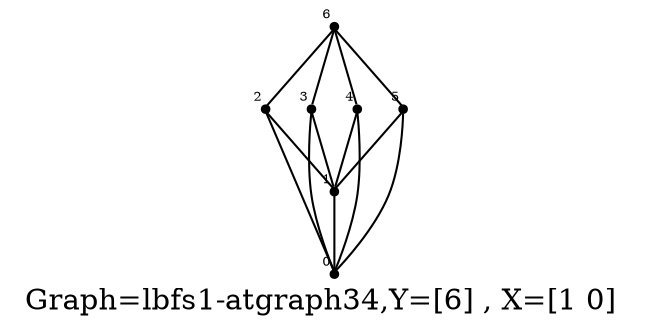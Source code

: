 /* Created by igraph 0.8.0-pre+0200568 */
graph {
  graph [
    label="Graph=lbfs1-atgraph34,Y=[6] , X=[1 0]  "
    labelloc=bottom
  ];
  0 [
    pos="-0.100000,2.000000!"
    shape=point
    fontsize=6
    xlabel=0
  ];
  1 [
    pos="0.000000,1.000000!"
    shape=point
    fontsize=6
    xlabel=1
  ];
  2 [
    pos="0.900000,3.000000!"
    shape=point
    fontsize=6
    xlabel=2
  ];
  3 [
    pos="1.000000,2.000000!"
    shape=point
    fontsize=6
    xlabel=3
  ];
  4 [
    pos="0.900000,1.000000!"
    shape=point
    fontsize=6
    xlabel=4
  ];
  5 [
    pos="1.000000,0.000000!"
    shape=point
    fontsize=6
    xlabel=5
  ];
  6 [
    pos="2.000000,1.000000!"
    shape=point
    fontsize=6
    xlabel=6
  ];

  1 -- 0;
  2 -- 0;
  3 -- 0;
  4 -- 0;
  5 -- 0;
  2 -- 1;
  3 -- 1;
  4 -- 1;
  5 -- 1;
  6 -- 2;
  6 -- 3;
  6 -- 4;
  6 -- 5;
}
